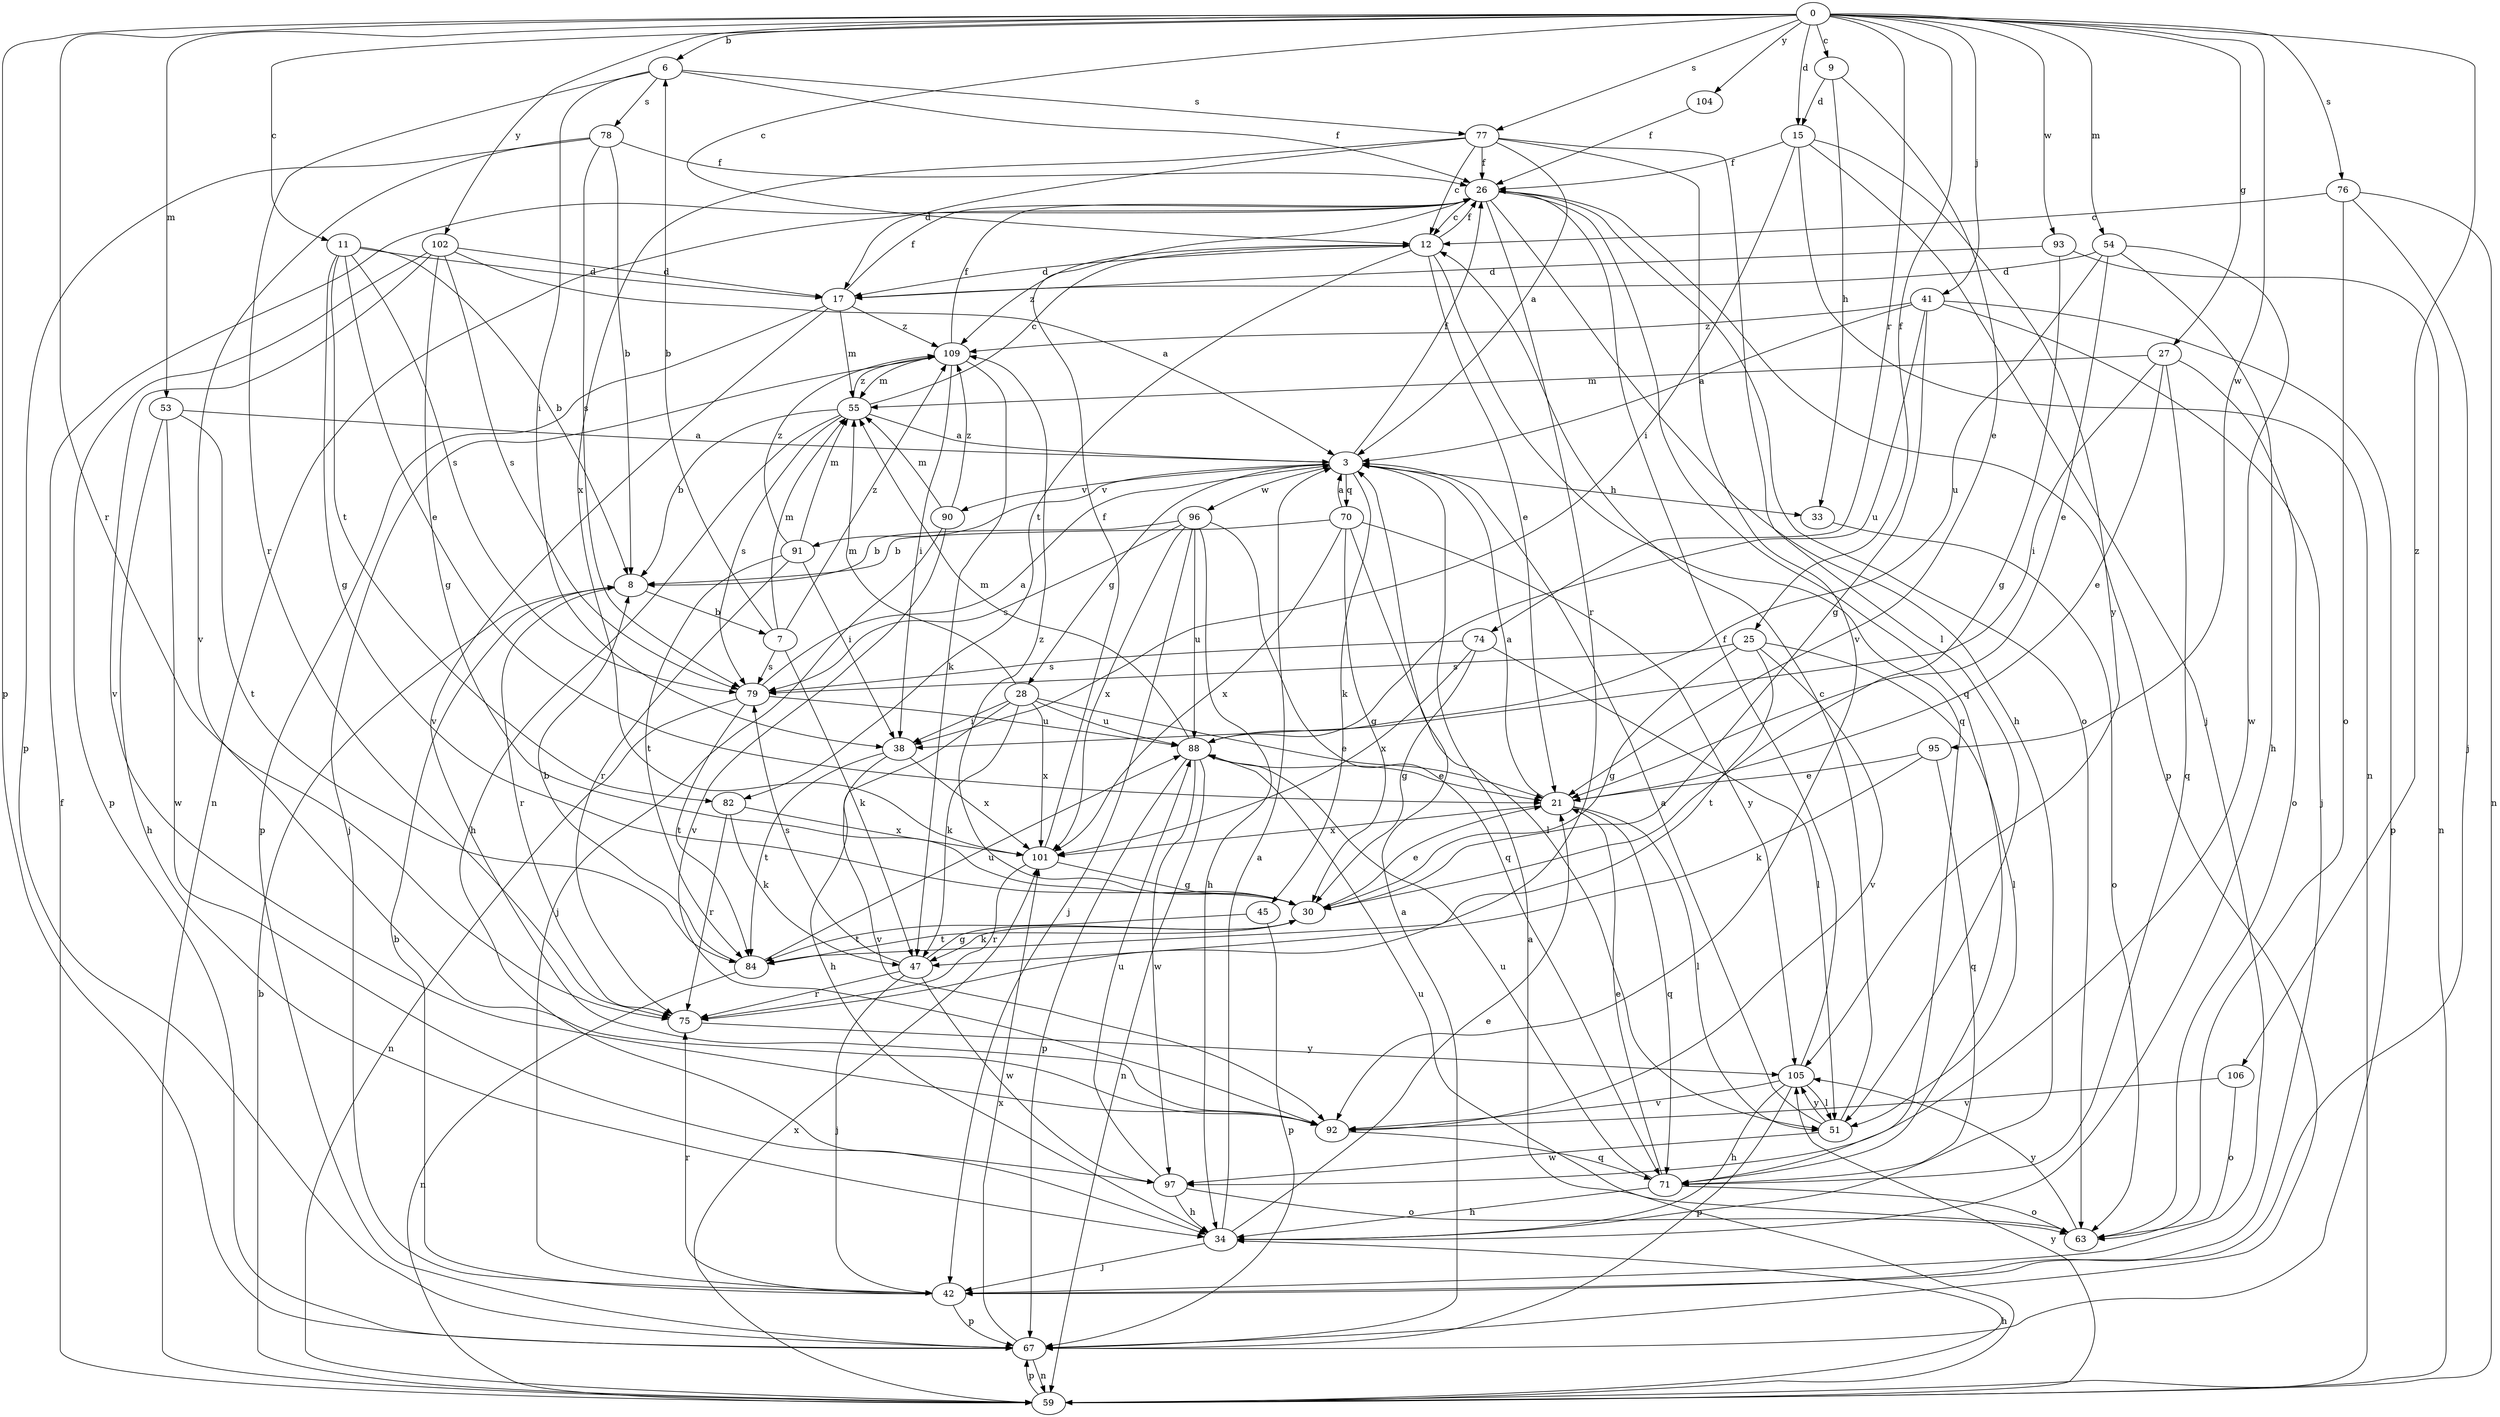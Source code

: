 strict digraph  {
0;
3;
6;
7;
8;
9;
11;
12;
15;
17;
21;
25;
26;
27;
28;
30;
33;
34;
38;
41;
42;
45;
47;
51;
53;
54;
55;
59;
63;
67;
70;
71;
74;
75;
76;
77;
78;
79;
82;
84;
88;
90;
91;
92;
93;
95;
96;
97;
101;
102;
104;
105;
106;
109;
0 -> 6  [label=b];
0 -> 9  [label=c];
0 -> 11  [label=c];
0 -> 12  [label=c];
0 -> 15  [label=d];
0 -> 25  [label=f];
0 -> 27  [label=g];
0 -> 41  [label=j];
0 -> 53  [label=m];
0 -> 54  [label=m];
0 -> 67  [label=p];
0 -> 74  [label=r];
0 -> 75  [label=r];
0 -> 76  [label=s];
0 -> 77  [label=s];
0 -> 93  [label=w];
0 -> 95  [label=w];
0 -> 102  [label=y];
0 -> 104  [label=y];
0 -> 106  [label=z];
3 -> 26  [label=f];
3 -> 28  [label=g];
3 -> 33  [label=h];
3 -> 45  [label=k];
3 -> 70  [label=q];
3 -> 90  [label=v];
3 -> 91  [label=v];
3 -> 96  [label=w];
6 -> 26  [label=f];
6 -> 38  [label=i];
6 -> 75  [label=r];
6 -> 77  [label=s];
6 -> 78  [label=s];
7 -> 6  [label=b];
7 -> 47  [label=k];
7 -> 55  [label=m];
7 -> 79  [label=s];
7 -> 109  [label=z];
8 -> 7  [label=b];
8 -> 75  [label=r];
9 -> 15  [label=d];
9 -> 21  [label=e];
9 -> 33  [label=h];
11 -> 8  [label=b];
11 -> 17  [label=d];
11 -> 21  [label=e];
11 -> 30  [label=g];
11 -> 79  [label=s];
11 -> 82  [label=t];
12 -> 17  [label=d];
12 -> 21  [label=e];
12 -> 26  [label=f];
12 -> 71  [label=q];
12 -> 82  [label=t];
12 -> 109  [label=z];
15 -> 26  [label=f];
15 -> 38  [label=i];
15 -> 42  [label=j];
15 -> 59  [label=n];
15 -> 105  [label=y];
17 -> 26  [label=f];
17 -> 55  [label=m];
17 -> 67  [label=p];
17 -> 92  [label=v];
17 -> 109  [label=z];
21 -> 3  [label=a];
21 -> 51  [label=l];
21 -> 71  [label=q];
21 -> 101  [label=x];
25 -> 30  [label=g];
25 -> 51  [label=l];
25 -> 79  [label=s];
25 -> 84  [label=t];
25 -> 92  [label=v];
26 -> 12  [label=c];
26 -> 34  [label=h];
26 -> 59  [label=n];
26 -> 63  [label=o];
26 -> 67  [label=p];
26 -> 71  [label=q];
26 -> 75  [label=r];
27 -> 21  [label=e];
27 -> 38  [label=i];
27 -> 55  [label=m];
27 -> 63  [label=o];
27 -> 71  [label=q];
28 -> 21  [label=e];
28 -> 34  [label=h];
28 -> 38  [label=i];
28 -> 47  [label=k];
28 -> 55  [label=m];
28 -> 88  [label=u];
28 -> 101  [label=x];
30 -> 21  [label=e];
30 -> 47  [label=k];
30 -> 84  [label=t];
30 -> 109  [label=z];
33 -> 63  [label=o];
34 -> 3  [label=a];
34 -> 21  [label=e];
34 -> 42  [label=j];
38 -> 84  [label=t];
38 -> 92  [label=v];
38 -> 101  [label=x];
41 -> 3  [label=a];
41 -> 30  [label=g];
41 -> 42  [label=j];
41 -> 67  [label=p];
41 -> 88  [label=u];
41 -> 109  [label=z];
42 -> 8  [label=b];
42 -> 67  [label=p];
42 -> 75  [label=r];
45 -> 67  [label=p];
45 -> 84  [label=t];
47 -> 30  [label=g];
47 -> 42  [label=j];
47 -> 75  [label=r];
47 -> 79  [label=s];
47 -> 97  [label=w];
51 -> 3  [label=a];
51 -> 12  [label=c];
51 -> 97  [label=w];
51 -> 105  [label=y];
53 -> 3  [label=a];
53 -> 34  [label=h];
53 -> 84  [label=t];
53 -> 97  [label=w];
54 -> 17  [label=d];
54 -> 21  [label=e];
54 -> 34  [label=h];
54 -> 88  [label=u];
54 -> 97  [label=w];
55 -> 3  [label=a];
55 -> 8  [label=b];
55 -> 12  [label=c];
55 -> 34  [label=h];
55 -> 79  [label=s];
55 -> 109  [label=z];
59 -> 3  [label=a];
59 -> 8  [label=b];
59 -> 26  [label=f];
59 -> 34  [label=h];
59 -> 67  [label=p];
59 -> 101  [label=x];
59 -> 105  [label=y];
63 -> 88  [label=u];
63 -> 105  [label=y];
67 -> 3  [label=a];
67 -> 59  [label=n];
67 -> 101  [label=x];
70 -> 3  [label=a];
70 -> 8  [label=b];
70 -> 30  [label=g];
70 -> 51  [label=l];
70 -> 101  [label=x];
70 -> 105  [label=y];
71 -> 21  [label=e];
71 -> 34  [label=h];
71 -> 63  [label=o];
71 -> 88  [label=u];
74 -> 30  [label=g];
74 -> 51  [label=l];
74 -> 79  [label=s];
74 -> 101  [label=x];
75 -> 105  [label=y];
76 -> 12  [label=c];
76 -> 42  [label=j];
76 -> 59  [label=n];
76 -> 63  [label=o];
77 -> 3  [label=a];
77 -> 12  [label=c];
77 -> 17  [label=d];
77 -> 26  [label=f];
77 -> 51  [label=l];
77 -> 92  [label=v];
77 -> 101  [label=x];
78 -> 8  [label=b];
78 -> 26  [label=f];
78 -> 67  [label=p];
78 -> 79  [label=s];
78 -> 92  [label=v];
79 -> 3  [label=a];
79 -> 59  [label=n];
79 -> 84  [label=t];
79 -> 88  [label=u];
82 -> 47  [label=k];
82 -> 75  [label=r];
82 -> 101  [label=x];
84 -> 8  [label=b];
84 -> 59  [label=n];
84 -> 88  [label=u];
88 -> 21  [label=e];
88 -> 55  [label=m];
88 -> 59  [label=n];
88 -> 67  [label=p];
88 -> 97  [label=w];
90 -> 42  [label=j];
90 -> 55  [label=m];
90 -> 92  [label=v];
90 -> 109  [label=z];
91 -> 38  [label=i];
91 -> 55  [label=m];
91 -> 75  [label=r];
91 -> 84  [label=t];
91 -> 109  [label=z];
92 -> 71  [label=q];
93 -> 17  [label=d];
93 -> 30  [label=g];
93 -> 59  [label=n];
95 -> 21  [label=e];
95 -> 47  [label=k];
95 -> 71  [label=q];
96 -> 8  [label=b];
96 -> 34  [label=h];
96 -> 42  [label=j];
96 -> 71  [label=q];
96 -> 79  [label=s];
96 -> 88  [label=u];
96 -> 101  [label=x];
97 -> 34  [label=h];
97 -> 63  [label=o];
97 -> 88  [label=u];
101 -> 26  [label=f];
101 -> 30  [label=g];
101 -> 75  [label=r];
102 -> 3  [label=a];
102 -> 17  [label=d];
102 -> 30  [label=g];
102 -> 67  [label=p];
102 -> 79  [label=s];
102 -> 92  [label=v];
104 -> 26  [label=f];
105 -> 26  [label=f];
105 -> 34  [label=h];
105 -> 51  [label=l];
105 -> 67  [label=p];
105 -> 92  [label=v];
106 -> 63  [label=o];
106 -> 92  [label=v];
109 -> 26  [label=f];
109 -> 38  [label=i];
109 -> 42  [label=j];
109 -> 47  [label=k];
109 -> 55  [label=m];
}
